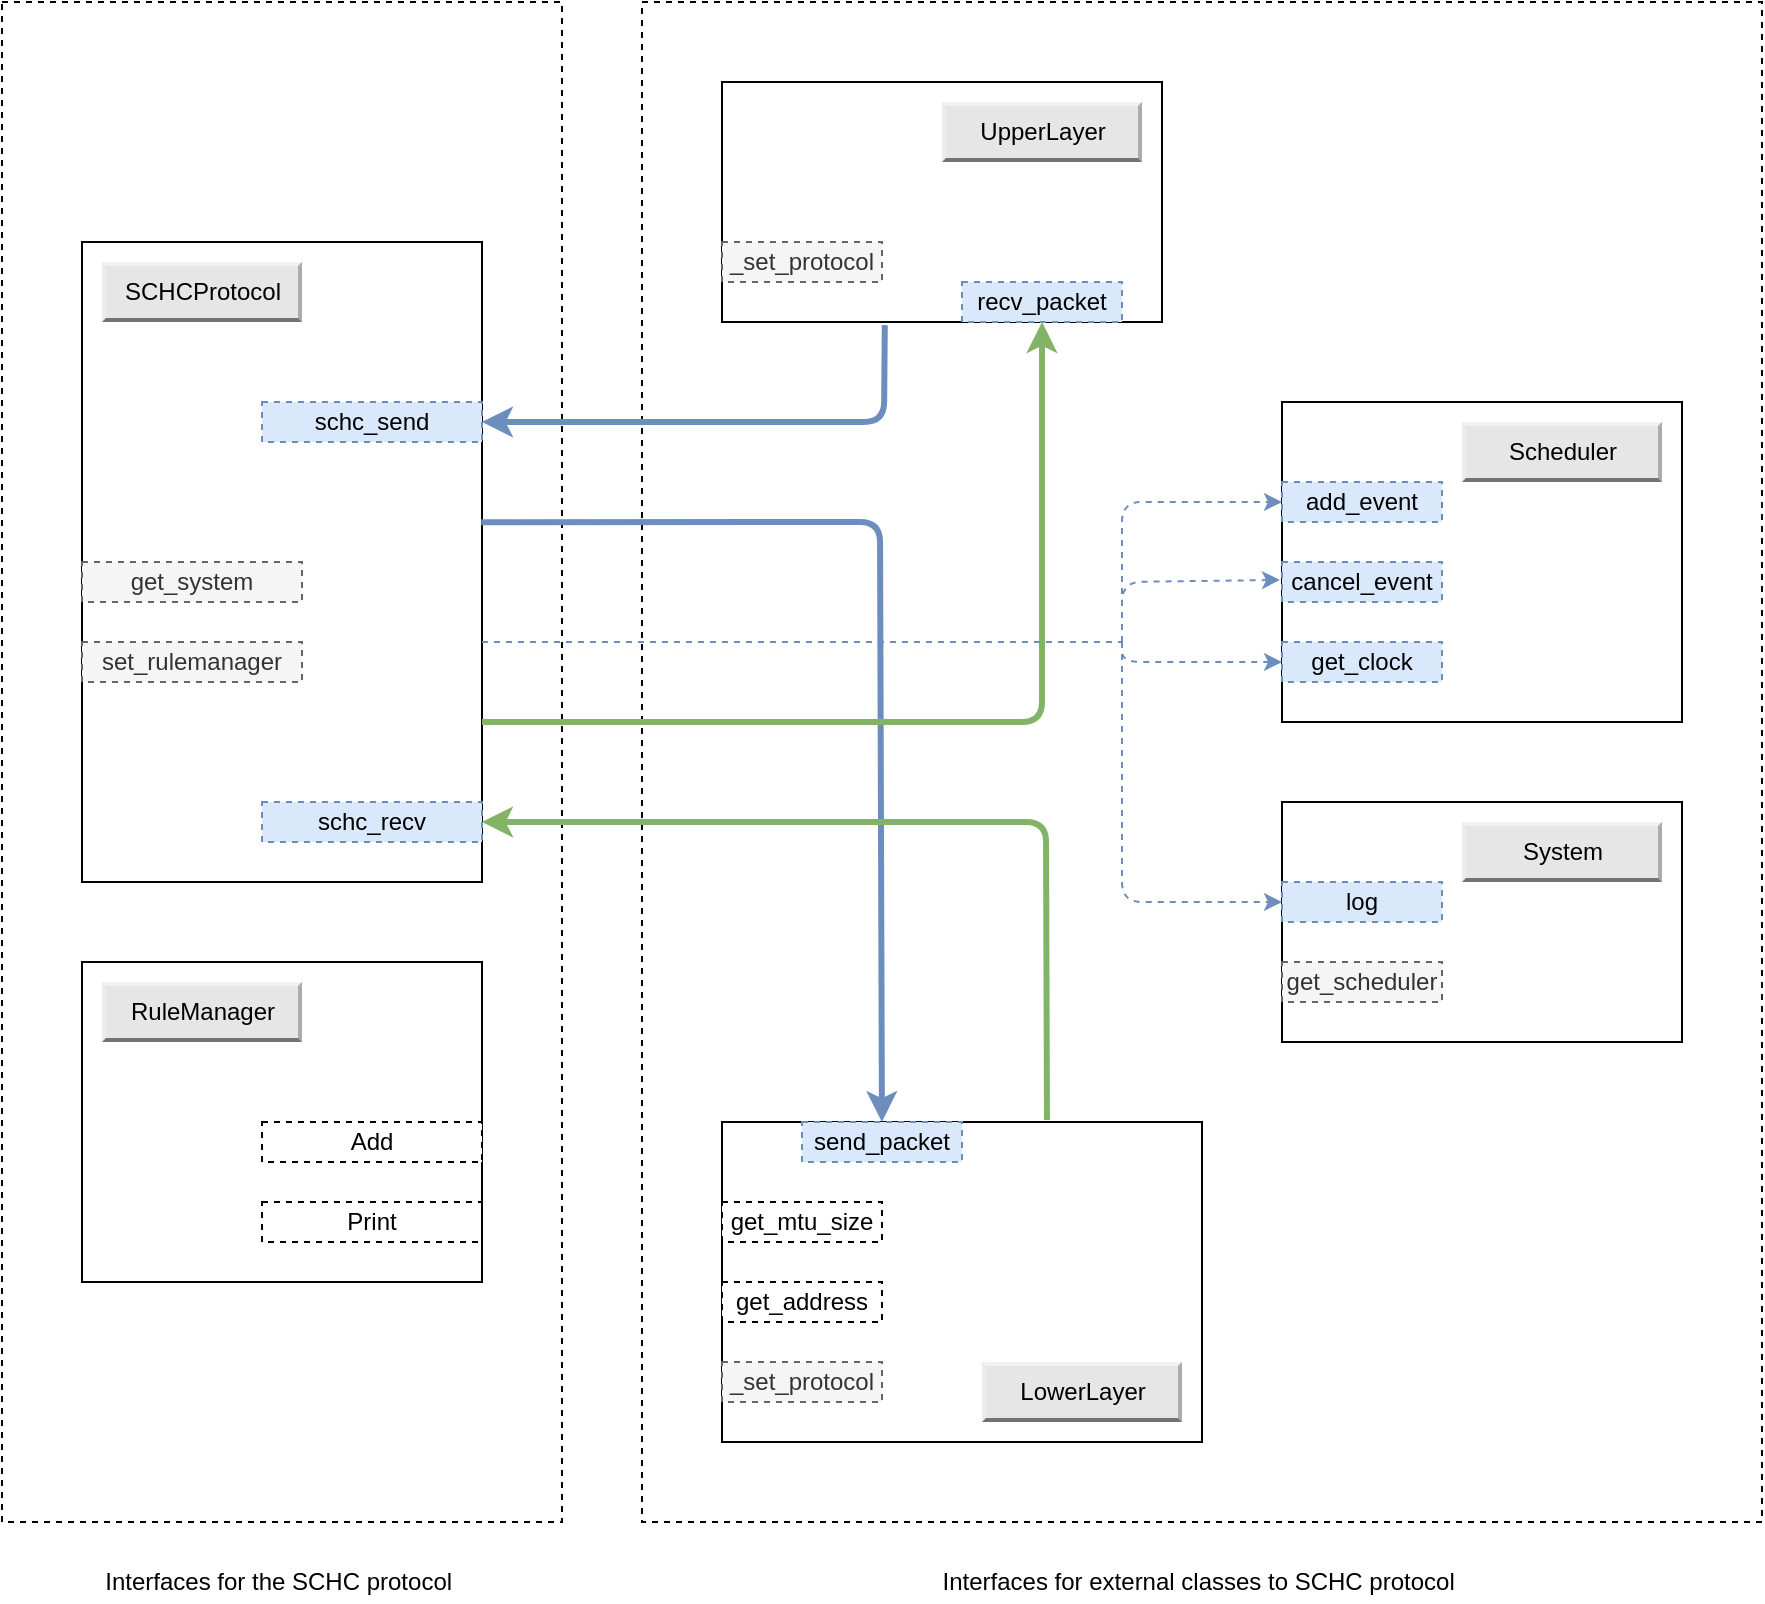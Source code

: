 <mxfile version="12.4.2" type="device" pages="1"><diagram id="bAVYfW2yNF5dWDbg7hMc" name="Page-1"><mxGraphModel dx="1134" dy="907" grid="1" gridSize="10" guides="1" tooltips="1" connect="1" arrows="1" fold="1" page="1" pageScale="1" pageWidth="1169" pageHeight="827" math="0" shadow="0"><root><mxCell id="0"/><mxCell id="1" parent="0"/><mxCell id="Ch5NtRyAaHrvQ741Yp_H-59" value="" style="rounded=0;whiteSpace=wrap;html=1;fillColor=none;dashed=1;" vertex="1" parent="1"><mxGeometry x="680" y="160" width="560" height="760" as="geometry"/></mxCell><mxCell id="Ch5NtRyAaHrvQ741Yp_H-17" value="" style="rounded=0;whiteSpace=wrap;html=1;fillColor=none;dashed=1;" vertex="1" parent="1"><mxGeometry x="360" y="160" width="280" height="760" as="geometry"/></mxCell><mxCell id="Ch5NtRyAaHrvQ741Yp_H-4" value="" style="rounded=0;whiteSpace=wrap;html=1;" vertex="1" parent="1"><mxGeometry x="400" y="280" width="200" height="320" as="geometry"/></mxCell><mxCell id="Ch5NtRyAaHrvQ741Yp_H-5" value="" style="rounded=0;whiteSpace=wrap;html=1;" vertex="1" parent="1"><mxGeometry x="720" y="200" width="220" height="120" as="geometry"/></mxCell><mxCell id="Ch5NtRyAaHrvQ741Yp_H-9" value="" style="rounded=0;whiteSpace=wrap;html=1;" vertex="1" parent="1"><mxGeometry x="720" y="720" width="240" height="160" as="geometry"/></mxCell><mxCell id="Ch5NtRyAaHrvQ741Yp_H-11" value="" style="rounded=0;whiteSpace=wrap;html=1;" vertex="1" parent="1"><mxGeometry x="1000" y="360" width="200" height="160" as="geometry"/></mxCell><mxCell id="Ch5NtRyAaHrvQ741Yp_H-13" value="" style="rounded=0;whiteSpace=wrap;html=1;" vertex="1" parent="1"><mxGeometry x="1000" y="560" width="200" height="120" as="geometry"/></mxCell><mxCell id="Ch5NtRyAaHrvQ741Yp_H-15" value="" style="rounded=0;whiteSpace=wrap;html=1;" vertex="1" parent="1"><mxGeometry x="400" y="640" width="200" height="160" as="geometry"/></mxCell><UserObject label="_set_protocol" treeRoot="1" id="Ch5NtRyAaHrvQ741Yp_H-18"><mxCell style="whiteSpace=wrap;html=1;align=center;treeFolding=1;treeMoving=1;container=1;recursiveResize=0;dashed=1;fillColor=#f5f5f5;strokeColor=#666666;fontColor=#333333;" vertex="1" parent="1"><mxGeometry x="720" y="280" width="80" height="20" as="geometry"/></mxCell></UserObject><UserObject label="_set_protocol" treeRoot="1" id="Ch5NtRyAaHrvQ741Yp_H-19"><mxCell style="whiteSpace=wrap;html=1;align=center;treeFolding=1;treeMoving=1;container=1;recursiveResize=0;dashed=1;fillColor=#f5f5f5;strokeColor=#666666;fontColor=#333333;" vertex="1" parent="1"><mxGeometry x="720" y="840" width="80" height="20" as="geometry"/></mxCell></UserObject><UserObject label="recv_packet" treeRoot="1" id="Ch5NtRyAaHrvQ741Yp_H-21"><mxCell style="whiteSpace=wrap;html=1;align=center;treeFolding=1;treeMoving=1;container=1;recursiveResize=0;dashed=1;fillColor=#dae8fc;strokeColor=#6c8ebf;" vertex="1" parent="1"><mxGeometry x="840" y="300" width="80" height="20" as="geometry"/></mxCell></UserObject><UserObject label="send_packet" treeRoot="1" id="Ch5NtRyAaHrvQ741Yp_H-22"><mxCell style="whiteSpace=wrap;html=1;align=center;treeFolding=1;treeMoving=1;container=1;recursiveResize=0;dashed=1;fillColor=#dae8fc;strokeColor=#6c8ebf;" vertex="1" parent="1"><mxGeometry x="760" y="720" width="80" height="20" as="geometry"/></mxCell></UserObject><UserObject label="get_mtu_size&lt;span style=&quot;color: rgba(0 , 0 , 0 , 0) ; font-family: monospace ; font-size: 0px ; white-space: nowrap&quot;&gt;%3CmxGraphModel%3E%3Croot%3E%3CmxCell%20id%3D%220%22%2F%3E%3CmxCell%20id%3D%221%22%20parent%3D%220%22%2F%3E%3CUserObject%20label%3D%22send_packet%22%20treeRoot%3D%221%22%20id%3D%222%22%3E%3CmxCell%20style%3D%22whiteSpace%3Dwrap%3Bhtml%3D1%3Balign%3Dcenter%3BtreeFolding%3D1%3BtreeMoving%3D1%3Bcontainer%3D1%3BrecursiveResize%3D0%3Bdashed%3D1%3BfillColor%3Dnone%3B%22%20vertex%3D%221%22%20parent%3D%221%22%3E%3CmxGeometry%20x%3D%22340%22%20y%3D%22640%22%20width%3D%2280%22%20height%3D%2220%22%20as%3D%22geometry%22%2F%3E%3C%2FmxCell%3E%3C%2FUserObject%3E%3C%2Froot%3E%3C%2FmxGraphModel%3E&lt;/span&gt;" treeRoot="1" id="Ch5NtRyAaHrvQ741Yp_H-23"><mxCell style="whiteSpace=wrap;html=1;align=center;treeFolding=1;treeMoving=1;container=1;recursiveResize=0;dashed=1;" vertex="1" parent="1"><mxGeometry x="720" y="760" width="80" height="20" as="geometry"/></mxCell></UserObject><UserObject label="get_address&lt;span style=&quot;color: rgba(0 , 0 , 0 , 0) ; font-family: monospace ; font-size: 0px ; white-space: nowrap&quot;&gt;%3CmxGraphModel%3E%3Croot%3E%3CmxCell%20id%3D%220%22%2F%3E%3CmxCell%20id%3D%221%22%20parent%3D%220%22%2F%3E%3CUserObject%20label%3D%22send_packet%22%20treeRoot%3D%221%22%20id%3D%222%22%3E%3CmxCell%20style%3D%22whiteSpace%3Dwrap%3Bhtml%3D1%3Balign%3Dcenter%3BtreeFolding%3D1%3BtreeMoving%3D1%3Bcontainer%3D1%3BrecursiveResize%3D0%3Bdashed%3D1%3BfillColor%3Dnone%3B%22%20vertex%3D%221%22%20parent%3D%221%22%3E%3CmxGeometry%20x%3D%22340%22%20y%3D%22640%22%20width%3D%2280%22%20height%3D%2220%22%20as%3D%22geometry%22%2F%3E%3C%2FmxCell%3E%3C%2FUserObject%3E%3C%2Froot%3E%3C%2FmxGraphModel%3&lt;/span&gt;" treeRoot="1" id="Ch5NtRyAaHrvQ741Yp_H-24"><mxCell style="whiteSpace=wrap;html=1;align=center;treeFolding=1;treeMoving=1;container=1;recursiveResize=0;dashed=1;" vertex="1" parent="1"><mxGeometry x="720" y="800" width="80" height="20" as="geometry"/></mxCell></UserObject><UserObject label="log" treeRoot="1" id="Ch5NtRyAaHrvQ741Yp_H-25"><mxCell style="whiteSpace=wrap;html=1;align=center;treeFolding=1;treeMoving=1;container=1;recursiveResize=0;dashed=1;fillColor=#dae8fc;strokeColor=#6c8ebf;" vertex="1" parent="1"><mxGeometry x="1000" y="600" width="80" height="20" as="geometry"/></mxCell></UserObject><UserObject label="get_scheduler" treeRoot="1" id="Ch5NtRyAaHrvQ741Yp_H-26"><mxCell style="whiteSpace=wrap;html=1;align=center;treeFolding=1;treeMoving=1;container=1;recursiveResize=0;dashed=1;fillColor=#f5f5f5;strokeColor=#666666;fontColor=#333333;" vertex="1" parent="1"><mxGeometry x="1000" y="640" width="80" height="20" as="geometry"/></mxCell></UserObject><UserObject label="add_event" treeRoot="1" id="Ch5NtRyAaHrvQ741Yp_H-27"><mxCell style="whiteSpace=wrap;html=1;align=center;treeFolding=1;treeMoving=1;container=1;recursiveResize=0;dashed=1;fillColor=#dae8fc;strokeColor=#6c8ebf;" vertex="1" parent="1"><mxGeometry x="1000" y="400" width="80" height="20" as="geometry"/></mxCell></UserObject><UserObject label="cancel_event" treeRoot="1" id="Ch5NtRyAaHrvQ741Yp_H-28"><mxCell style="whiteSpace=wrap;html=1;align=center;treeFolding=1;treeMoving=1;container=1;recursiveResize=0;dashed=1;fillColor=#dae8fc;strokeColor=#6c8ebf;" vertex="1" parent="1"><mxGeometry x="1000" y="440" width="80" height="20" as="geometry"/></mxCell></UserObject><UserObject label="get_clock" treeRoot="1" id="Ch5NtRyAaHrvQ741Yp_H-29"><mxCell style="whiteSpace=wrap;html=1;align=center;treeFolding=1;treeMoving=1;container=1;recursiveResize=0;dashed=1;fillColor=#dae8fc;strokeColor=#6c8ebf;" vertex="1" parent="1"><mxGeometry x="1000" y="480" width="80" height="20" as="geometry"/></mxCell></UserObject><UserObject label="get_system" treeRoot="1" id="Ch5NtRyAaHrvQ741Yp_H-30"><mxCell style="whiteSpace=wrap;html=1;align=center;treeFolding=1;treeMoving=1;container=1;recursiveResize=0;dashed=1;fillColor=#f5f5f5;strokeColor=#666666;fontColor=#333333;" vertex="1" parent="1"><mxGeometry x="400" y="440" width="110" height="20" as="geometry"/></mxCell></UserObject><UserObject label="set_rulemanager" treeRoot="1" id="Ch5NtRyAaHrvQ741Yp_H-31"><mxCell style="whiteSpace=wrap;html=1;align=center;treeFolding=1;treeMoving=1;container=1;recursiveResize=0;dashed=1;fillColor=#f5f5f5;strokeColor=#666666;fontColor=#333333;" vertex="1" parent="1"><mxGeometry x="400" y="480" width="110" height="20" as="geometry"/></mxCell></UserObject><UserObject label="schc_send" treeRoot="1" id="Ch5NtRyAaHrvQ741Yp_H-32"><mxCell style="whiteSpace=wrap;html=1;align=center;treeFolding=1;treeMoving=1;container=1;recursiveResize=0;dashed=1;fillColor=#dae8fc;strokeColor=#6c8ebf;" vertex="1" parent="1"><mxGeometry x="490" y="360" width="110" height="20" as="geometry"/></mxCell></UserObject><UserObject label="schc_recv" treeRoot="1" id="Ch5NtRyAaHrvQ741Yp_H-33"><mxCell style="whiteSpace=wrap;html=1;align=center;treeFolding=1;treeMoving=1;container=1;recursiveResize=0;dashed=1;fillColor=#dae8fc;strokeColor=#6c8ebf;" vertex="1" parent="1"><mxGeometry x="490" y="560" width="110" height="20" as="geometry"/></mxCell></UserObject><UserObject label="Add" treeRoot="1" id="Ch5NtRyAaHrvQ741Yp_H-34"><mxCell style="whiteSpace=wrap;html=1;align=center;treeFolding=1;treeMoving=1;container=1;recursiveResize=0;dashed=1;" vertex="1" parent="1"><mxGeometry x="490" y="720" width="110" height="20" as="geometry"/></mxCell></UserObject><UserObject label="Print" treeRoot="1" id="Ch5NtRyAaHrvQ741Yp_H-35"><mxCell style="whiteSpace=wrap;html=1;align=center;treeFolding=1;treeMoving=1;container=1;recursiveResize=0;dashed=1;fillColor=none;" vertex="1" parent="1"><mxGeometry x="490" y="760" width="110" height="20" as="geometry"/></mxCell></UserObject><mxCell id="Ch5NtRyAaHrvQ741Yp_H-38" value="" style="endArrow=classic;html=1;entryX=1;entryY=0.5;entryDx=0;entryDy=0;fillColor=#dae8fc;strokeColor=#6c8ebf;strokeWidth=3;exitX=0.37;exitY=1.013;exitDx=0;exitDy=0;exitPerimeter=0;" edge="1" parent="1" source="Ch5NtRyAaHrvQ741Yp_H-5" target="Ch5NtRyAaHrvQ741Yp_H-32"><mxGeometry width="50" height="50" relative="1" as="geometry"><mxPoint x="780" y="490" as="sourcePoint"/><mxPoint x="830" y="440" as="targetPoint"/><Array as="points"><mxPoint x="801" y="370"/></Array></mxGeometry></mxCell><mxCell id="Ch5NtRyAaHrvQ741Yp_H-39" value="" style="endArrow=classic;html=1;fillColor=#dae8fc;strokeColor=#6c8ebf;exitX=0.998;exitY=0.438;exitDx=0;exitDy=0;exitPerimeter=0;strokeWidth=3;" edge="1" parent="1" source="Ch5NtRyAaHrvQ741Yp_H-4" target="Ch5NtRyAaHrvQ741Yp_H-22"><mxGeometry width="50" height="50" relative="1" as="geometry"><mxPoint x="866.56" y="460" as="sourcePoint"/><mxPoint x="764" y="759" as="targetPoint"/><Array as="points"><mxPoint x="799" y="420"/></Array></mxGeometry></mxCell><mxCell id="Ch5NtRyAaHrvQ741Yp_H-41" value="" style="endArrow=classic;html=1;entryX=1;entryY=0.5;entryDx=0;entryDy=0;fillColor=#d5e8d4;strokeColor=#82b366;strokeWidth=3;exitX=0.677;exitY=-0.006;exitDx=0;exitDy=0;exitPerimeter=0;" edge="1" parent="1" source="Ch5NtRyAaHrvQ741Yp_H-9" target="Ch5NtRyAaHrvQ741Yp_H-33"><mxGeometry width="50" height="50" relative="1" as="geometry"><mxPoint x="840" y="717" as="sourcePoint"/><mxPoint x="700" y="550" as="targetPoint"/><Array as="points"><mxPoint x="882" y="570"/></Array></mxGeometry></mxCell><mxCell id="Ch5NtRyAaHrvQ741Yp_H-42" value="" style="endArrow=classic;html=1;entryX=0.5;entryY=1;entryDx=0;entryDy=0;fillColor=#d5e8d4;strokeColor=#82b366;strokeWidth=3;exitX=1;exitY=0.75;exitDx=0;exitDy=0;" edge="1" parent="1" source="Ch5NtRyAaHrvQ741Yp_H-4" target="Ch5NtRyAaHrvQ741Yp_H-21"><mxGeometry width="50" height="50" relative="1" as="geometry"><mxPoint x="600" y="532" as="sourcePoint"/><mxPoint x="649" y="295" as="targetPoint"/><Array as="points"><mxPoint x="880" y="520"/></Array></mxGeometry></mxCell><mxCell id="Ch5NtRyAaHrvQ741Yp_H-43" value="SCHCProtocol" style="labelPosition=center;verticalLabelPosition=middle;align=center;html=1;shape=mxgraph.basic.shaded_button;dx=2;fillColor=#E6E6E6;strokeColor=none;dashed=1;" vertex="1" parent="1"><mxGeometry x="410" y="290" width="100" height="30" as="geometry"/></mxCell><mxCell id="Ch5NtRyAaHrvQ741Yp_H-44" value="RuleManager" style="labelPosition=center;verticalLabelPosition=middle;align=center;html=1;shape=mxgraph.basic.shaded_button;dx=2;fillColor=#E6E6E6;strokeColor=none;dashed=1;" vertex="1" parent="1"><mxGeometry x="410" y="650" width="100" height="30" as="geometry"/></mxCell><mxCell id="Ch5NtRyAaHrvQ741Yp_H-45" value="LowerLayer" style="labelPosition=center;verticalLabelPosition=middle;align=center;html=1;shape=mxgraph.basic.shaded_button;dx=2;fillColor=#E6E6E6;strokeColor=none;dashed=1;" vertex="1" parent="1"><mxGeometry x="850" y="840" width="100" height="30" as="geometry"/></mxCell><mxCell id="Ch5NtRyAaHrvQ741Yp_H-46" value="UpperLayer" style="labelPosition=center;verticalLabelPosition=middle;align=center;html=1;shape=mxgraph.basic.shaded_button;dx=2;fillColor=#E6E6E6;strokeColor=none;dashed=1;" vertex="1" parent="1"><mxGeometry x="830" y="210" width="100" height="30" as="geometry"/></mxCell><mxCell id="Ch5NtRyAaHrvQ741Yp_H-47" value="Scheduler" style="labelPosition=center;verticalLabelPosition=middle;align=center;html=1;shape=mxgraph.basic.shaded_button;dx=2;fillColor=#E6E6E6;strokeColor=none;dashed=1;" vertex="1" parent="1"><mxGeometry x="1090" y="370" width="100" height="30" as="geometry"/></mxCell><mxCell id="Ch5NtRyAaHrvQ741Yp_H-48" value="System" style="labelPosition=center;verticalLabelPosition=middle;align=center;html=1;shape=mxgraph.basic.shaded_button;dx=2;fillColor=#E6E6E6;strokeColor=none;dashed=1;" vertex="1" parent="1"><mxGeometry x="1090" y="570" width="100" height="30" as="geometry"/></mxCell><mxCell id="Ch5NtRyAaHrvQ741Yp_H-53" value="" style="endArrow=none;html=1;strokeWidth=1;fillColor=#dae8fc;strokeColor=#6c8ebf;dashed=1;" edge="1" parent="1"><mxGeometry width="50" height="50" relative="1" as="geometry"><mxPoint x="600" y="480" as="sourcePoint"/><mxPoint x="920" y="480" as="targetPoint"/></mxGeometry></mxCell><mxCell id="Ch5NtRyAaHrvQ741Yp_H-54" value="" style="endArrow=classic;html=1;dashed=1;strokeWidth=1;fillColor=#dae8fc;strokeColor=#6c8ebf;" edge="1" parent="1" target="Ch5NtRyAaHrvQ741Yp_H-27"><mxGeometry width="50" height="50" relative="1" as="geometry"><mxPoint x="920" y="480" as="sourcePoint"/><mxPoint x="1010" y="300" as="targetPoint"/><Array as="points"><mxPoint x="920" y="410"/></Array></mxGeometry></mxCell><mxCell id="Ch5NtRyAaHrvQ741Yp_H-55" value="" style="endArrow=classic;html=1;dashed=1;strokeWidth=1;fillColor=#dae8fc;strokeColor=#6c8ebf;entryX=0;entryY=0.5;entryDx=0;entryDy=0;" edge="1" parent="1" target="Ch5NtRyAaHrvQ741Yp_H-25"><mxGeometry width="50" height="50" relative="1" as="geometry"><mxPoint x="920" y="480" as="sourcePoint"/><mxPoint x="1000" y="535" as="targetPoint"/><Array as="points"><mxPoint x="920" y="610"/></Array></mxGeometry></mxCell><mxCell id="Ch5NtRyAaHrvQ741Yp_H-56" value="" style="endArrow=classic;html=1;dashed=1;strokeWidth=1;fillColor=#dae8fc;strokeColor=#6c8ebf;entryX=-0.005;entryY=0.556;entryDx=0;entryDy=0;entryPerimeter=0;" edge="1" parent="1" target="Ch5NtRyAaHrvQ741Yp_H-11"><mxGeometry width="50" height="50" relative="1" as="geometry"><mxPoint x="920" y="480" as="sourcePoint"/><mxPoint x="1010" y="420" as="targetPoint"/><Array as="points"><mxPoint x="920" y="450"/></Array></mxGeometry></mxCell><mxCell id="Ch5NtRyAaHrvQ741Yp_H-57" value="" style="endArrow=classic;html=1;dashed=1;strokeWidth=1;fillColor=#dae8fc;strokeColor=#6c8ebf;entryX=0;entryY=0.5;entryDx=0;entryDy=0;" edge="1" parent="1" target="Ch5NtRyAaHrvQ741Yp_H-29"><mxGeometry width="50" height="50" relative="1" as="geometry"><mxPoint x="920" y="480" as="sourcePoint"/><mxPoint x="1009" y="458.96" as="targetPoint"/><Array as="points"><mxPoint x="920" y="490"/></Array></mxGeometry></mxCell><mxCell id="Ch5NtRyAaHrvQ741Yp_H-60" value="Interfaces for the SCHC protocol&amp;nbsp;" style="text;html=1;strokeColor=none;fillColor=none;align=center;verticalAlign=middle;whiteSpace=wrap;rounded=0;dashed=1;" vertex="1" parent="1"><mxGeometry x="360" y="940" width="280" height="20" as="geometry"/></mxCell><mxCell id="Ch5NtRyAaHrvQ741Yp_H-61" value="Interfaces for external classes to SCHC protocol&amp;nbsp;" style="text;html=1;strokeColor=none;fillColor=none;align=center;verticalAlign=middle;whiteSpace=wrap;rounded=0;dashed=1;" vertex="1" parent="1"><mxGeometry x="680" y="940" width="560" height="20" as="geometry"/></mxCell></root></mxGraphModel></diagram></mxfile>
